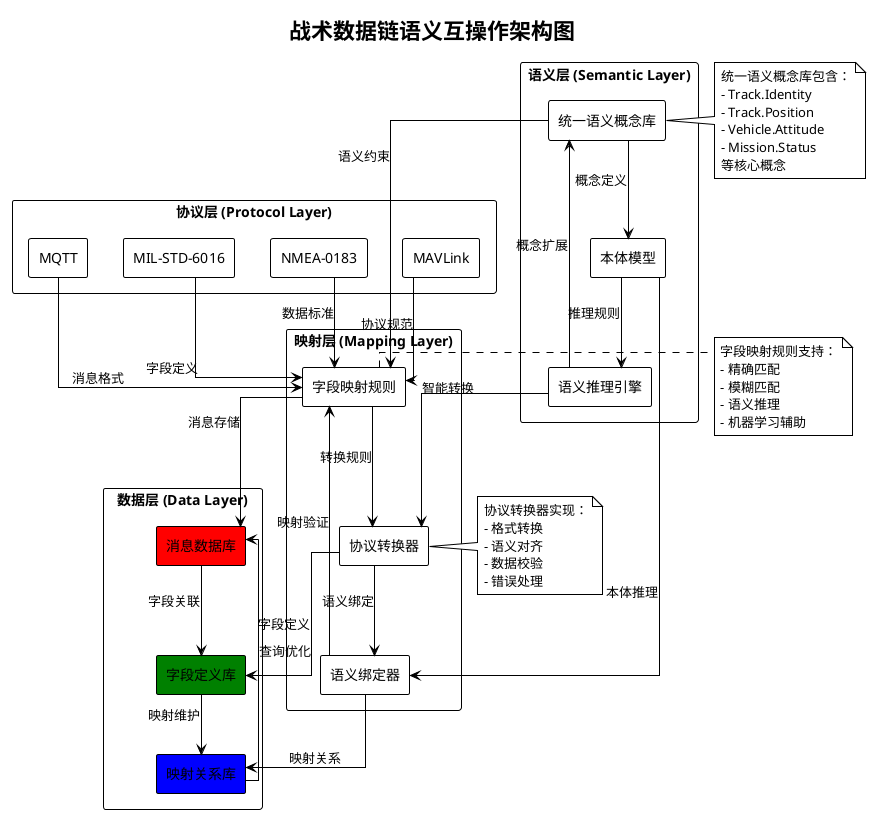@startuml 语义互操作架构图
!theme plain
skinparam backgroundColor white
skinparam componentStyle rectangle
skinparam packageStyle rectangle
skinparam linetype ortho

title 战术数据链语义互操作架构图

package "语义层 (Semantic Layer)" {
    component "统一语义概念库" as ConceptDB
    component "本体模型" as Ontology
    component "语义推理引擎" as Reasoning
}

package "映射层 (Mapping Layer)" {
    component "字段映射规则" as FieldMapping
    component "协议转换器" as ProtocolConverter
    component "语义绑定器" as SemanticBinder
}

package "协议层 (Protocol Layer)" {
    component "MIL-STD-6016" as Link16
    component "MQTT" as MQTT
    component "MAVLink" as MAVLink
    component "NMEA-0183" as NMEA
}

package "数据层 (Data Layer)" {
    component "消息数据库" as MessageDB #red
    component "字段定义库" as FieldDB #green
    component "映射关系库" as MappingDB #blue
}

' 语义层内部关系
ConceptDB --> Ontology : 概念定义
Ontology --> Reasoning : 推理规则
Reasoning --> ConceptDB : 概念扩展

' 映射层内部关系
FieldMapping --> ProtocolConverter : 转换规则
ProtocolConverter --> SemanticBinder : 语义绑定
SemanticBinder --> FieldMapping : 映射验证

' 跨层关系
ConceptDB --> FieldMapping : 语义约束
Ontology --> SemanticBinder : 本体推理
Reasoning --> ProtocolConverter : 智能转换

' 协议层到映射层
Link16 --> FieldMapping : 字段定义
MQTT --> FieldMapping : 消息格式
MAVLink --> FieldMapping : 协议规范
NMEA --> FieldMapping : 数据标准

' 映射层到数据层
FieldMapping --> MessageDB : 消息存储
ProtocolConverter --> FieldDB : 字段定义
SemanticBinder --> MappingDB : 映射关系

' 数据层内部关系
MessageDB --> FieldDB : 字段关联
FieldDB --> MappingDB : 映射维护
MappingDB --> MessageDB : 查询优化

note right of ConceptDB
  统一语义概念库包含：
  - Track.Identity
  - Track.Position  
  - Vehicle.Attitude
  - Mission.Status
  等核心概念
end note

note right of FieldMapping
  字段映射规则支持：
  - 精确匹配
  - 模糊匹配
  - 语义推理
  - 机器学习辅助
end note

note right of ProtocolConverter
  协议转换器实现：
  - 格式转换
  - 语义对齐
  - 数据校验
  - 错误处理
end note

@enduml

